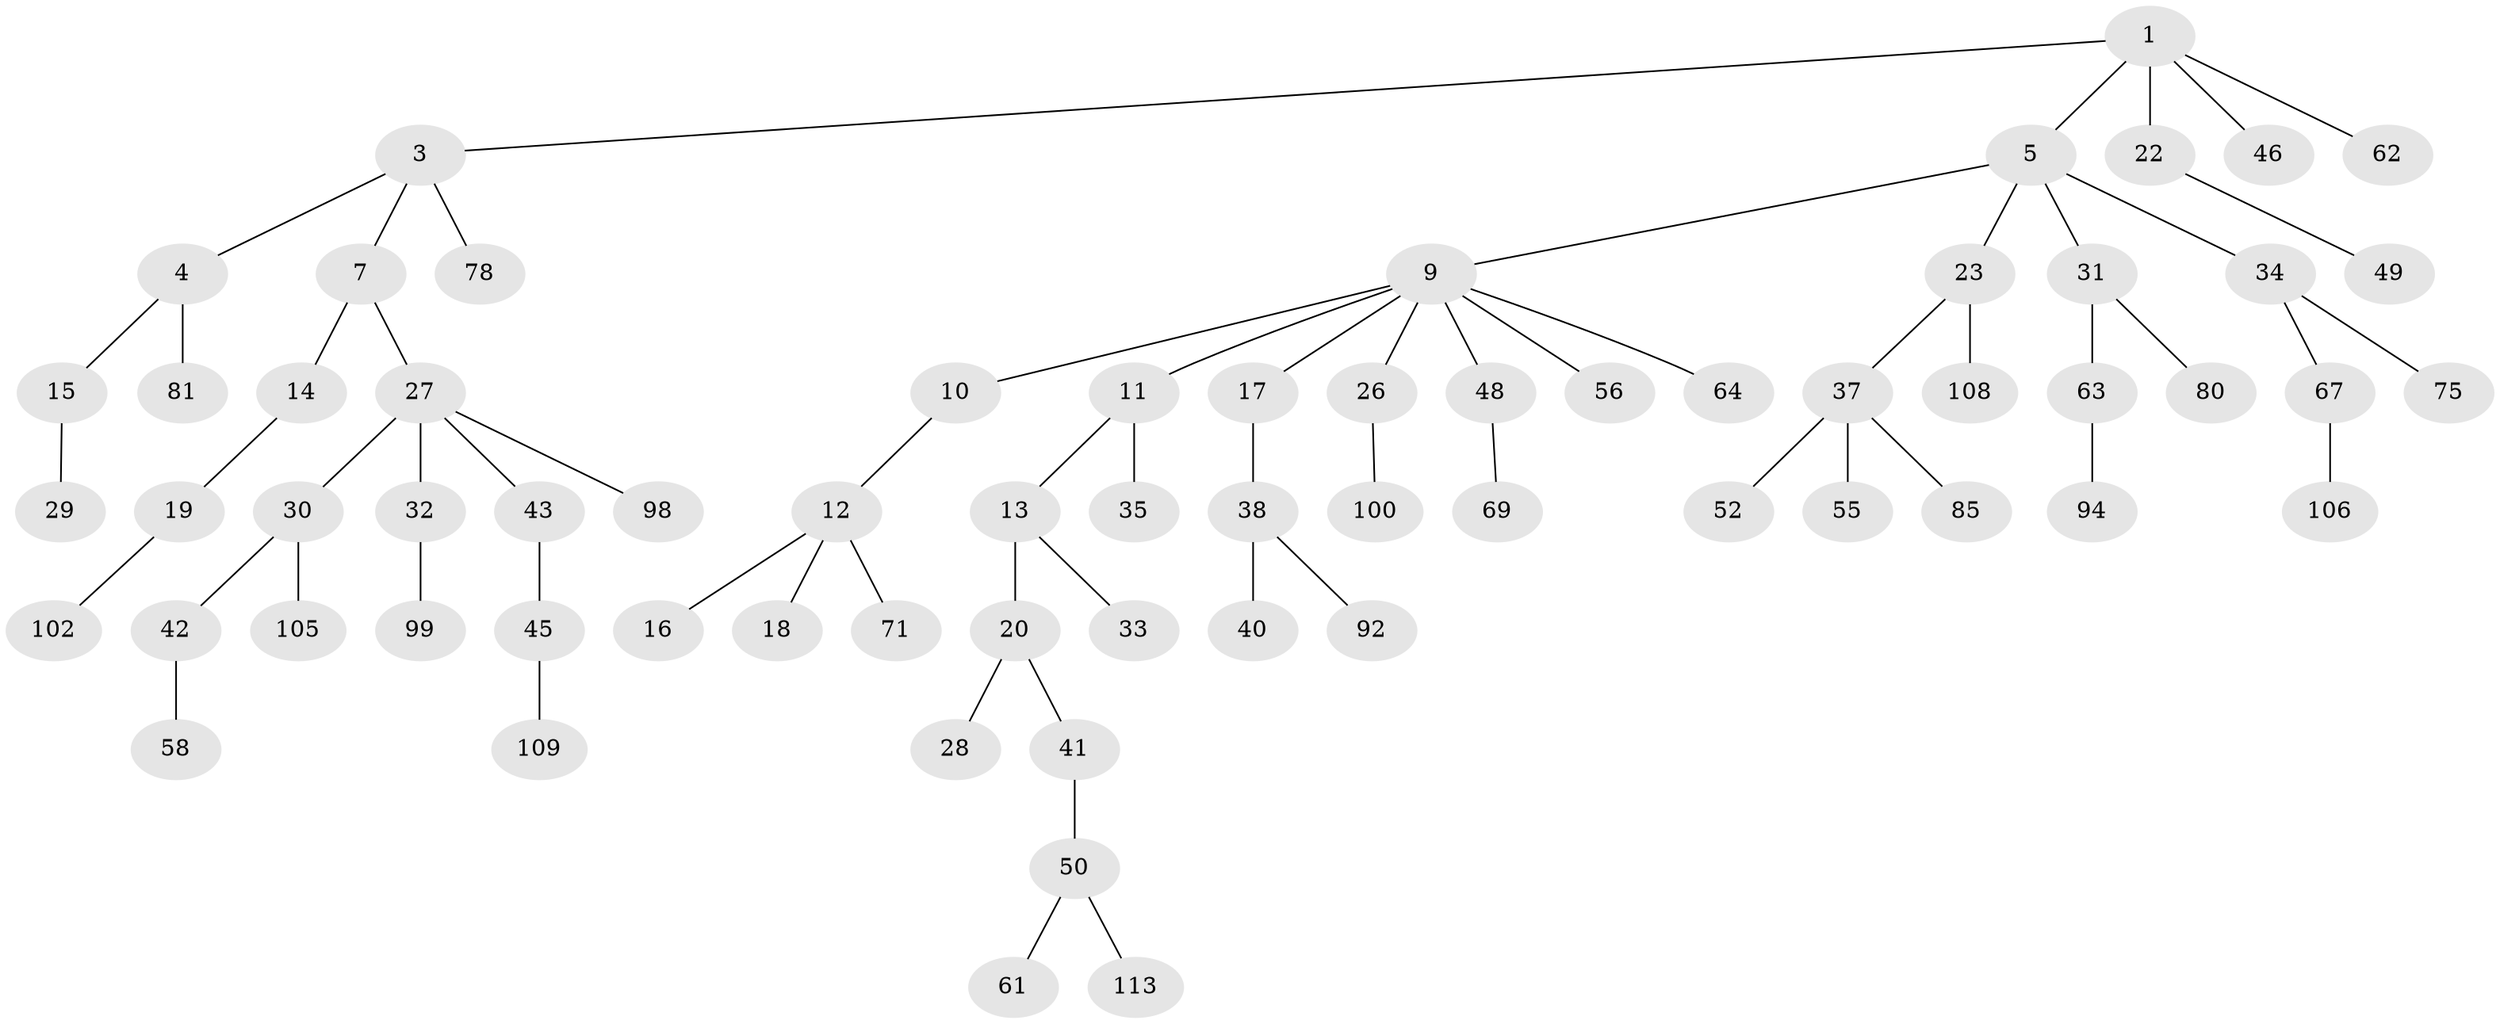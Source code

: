 // original degree distribution, {2: 0.3008849557522124, 5: 0.02654867256637168, 4: 0.07079646017699115, 3: 0.10619469026548672, 6: 0.017699115044247787, 1: 0.4690265486725664, 8: 0.008849557522123894}
// Generated by graph-tools (version 1.1) at 2025/19/03/04/25 18:19:26]
// undirected, 67 vertices, 66 edges
graph export_dot {
graph [start="1"]
  node [color=gray90,style=filled];
  1 [super="+2"];
  3;
  4;
  5 [super="+6+95+8+93"];
  7;
  9;
  10;
  11;
  12 [super="+24"];
  13;
  14;
  15;
  16;
  17;
  18 [super="+21+77+36"];
  19;
  20 [super="+90+25+47+39"];
  22;
  23 [super="+66"];
  26 [super="+57"];
  27;
  28;
  29;
  30;
  31;
  32;
  33;
  34;
  35;
  37;
  38;
  40 [super="+72"];
  41;
  42;
  43;
  45;
  46;
  48 [super="+53+59+104"];
  49;
  50 [super="+54"];
  52;
  55 [super="+76"];
  56 [super="+86"];
  58;
  61;
  62;
  63 [super="+96"];
  64;
  67 [super="+107+110"];
  69 [super="+79"];
  71;
  75;
  78;
  80;
  81;
  85;
  92 [super="+103"];
  94 [super="+112"];
  98 [super="+111"];
  99;
  100 [super="+101"];
  102;
  105;
  106;
  108;
  109;
  113;
  1 -- 22;
  1 -- 3;
  1 -- 5;
  1 -- 46;
  1 -- 62;
  3 -- 4;
  3 -- 7;
  3 -- 78;
  4 -- 15;
  4 -- 81;
  5 -- 34;
  5 -- 9;
  5 -- 23;
  5 -- 31;
  7 -- 14;
  7 -- 27;
  9 -- 10;
  9 -- 11;
  9 -- 17;
  9 -- 26;
  9 -- 48;
  9 -- 56;
  9 -- 64;
  10 -- 12;
  11 -- 13;
  11 -- 35;
  12 -- 16;
  12 -- 18;
  12 -- 71;
  13 -- 20;
  13 -- 33;
  14 -- 19;
  15 -- 29;
  17 -- 38;
  19 -- 102;
  20 -- 28;
  20 -- 41;
  22 -- 49;
  23 -- 37;
  23 -- 108;
  26 -- 100;
  27 -- 30;
  27 -- 32;
  27 -- 43;
  27 -- 98;
  30 -- 42;
  30 -- 105;
  31 -- 63;
  31 -- 80;
  32 -- 99;
  34 -- 67;
  34 -- 75;
  37 -- 52;
  37 -- 55;
  37 -- 85;
  38 -- 40;
  38 -- 92;
  41 -- 50;
  42 -- 58;
  43 -- 45;
  45 -- 109;
  48 -- 69;
  50 -- 61;
  50 -- 113;
  63 -- 94;
  67 -- 106;
}
